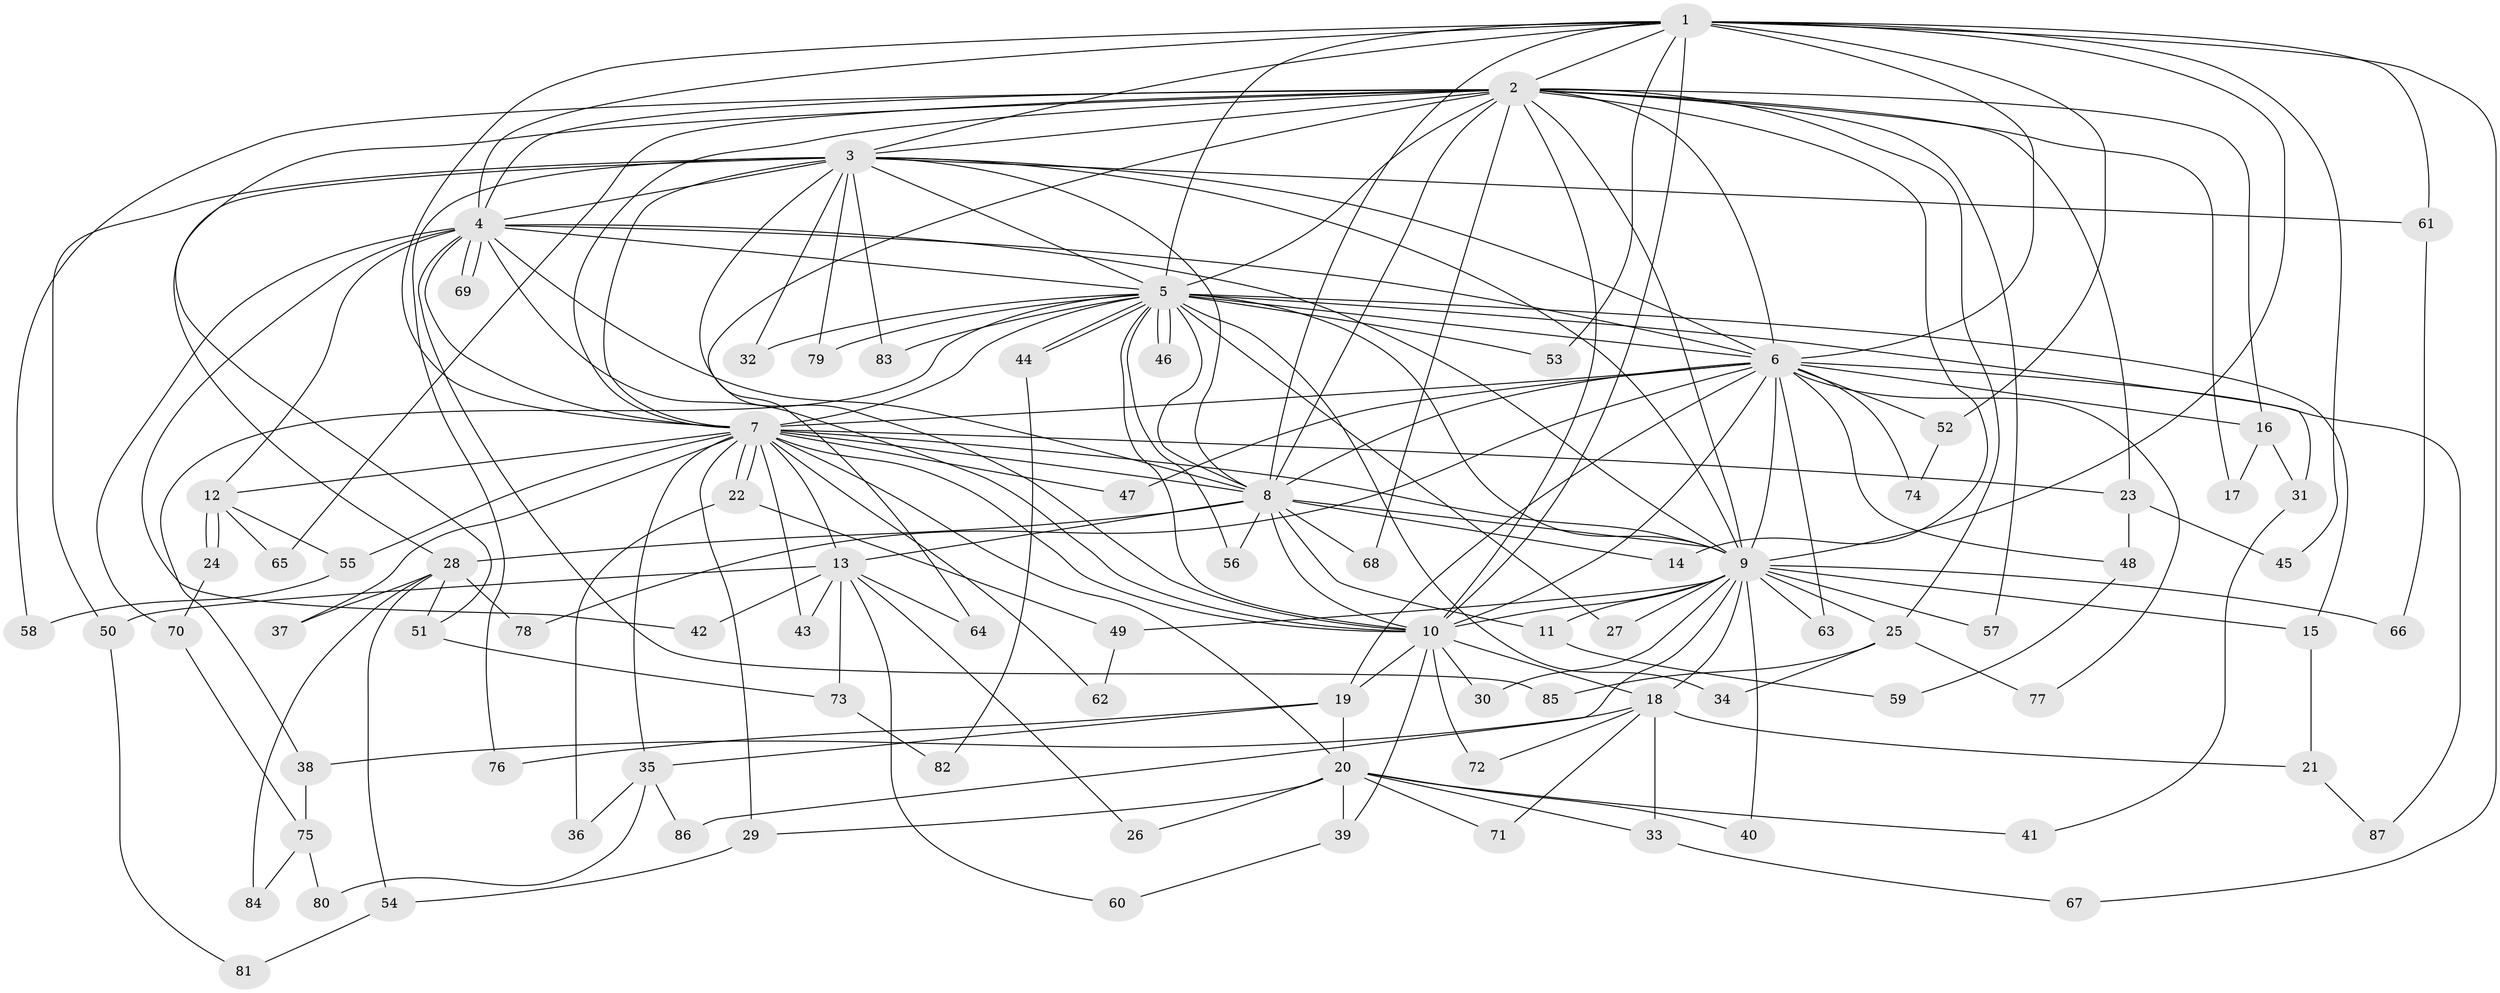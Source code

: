// coarse degree distribution, {19: 0.01818181818181818, 17: 0.03636363636363636, 10: 0.01818181818181818, 3: 0.3090909090909091, 2: 0.2909090909090909, 18: 0.03636363636363636, 6: 0.03636363636363636, 9: 0.01818181818181818, 8: 0.01818181818181818, 4: 0.05454545454545454, 1: 0.05454545454545454, 5: 0.07272727272727272, 16: 0.01818181818181818, 12: 0.01818181818181818}
// Generated by graph-tools (version 1.1) at 2025/36/03/04/25 23:36:32]
// undirected, 87 vertices, 199 edges
graph export_dot {
  node [color=gray90,style=filled];
  1;
  2;
  3;
  4;
  5;
  6;
  7;
  8;
  9;
  10;
  11;
  12;
  13;
  14;
  15;
  16;
  17;
  18;
  19;
  20;
  21;
  22;
  23;
  24;
  25;
  26;
  27;
  28;
  29;
  30;
  31;
  32;
  33;
  34;
  35;
  36;
  37;
  38;
  39;
  40;
  41;
  42;
  43;
  44;
  45;
  46;
  47;
  48;
  49;
  50;
  51;
  52;
  53;
  54;
  55;
  56;
  57;
  58;
  59;
  60;
  61;
  62;
  63;
  64;
  65;
  66;
  67;
  68;
  69;
  70;
  71;
  72;
  73;
  74;
  75;
  76;
  77;
  78;
  79;
  80;
  81;
  82;
  83;
  84;
  85;
  86;
  87;
  1 -- 2;
  1 -- 3;
  1 -- 4;
  1 -- 5;
  1 -- 6;
  1 -- 7;
  1 -- 8;
  1 -- 9;
  1 -- 10;
  1 -- 45;
  1 -- 52;
  1 -- 53;
  1 -- 61;
  1 -- 67;
  2 -- 3;
  2 -- 4;
  2 -- 5;
  2 -- 6;
  2 -- 7;
  2 -- 8;
  2 -- 9;
  2 -- 10;
  2 -- 14;
  2 -- 16;
  2 -- 17;
  2 -- 23;
  2 -- 25;
  2 -- 51;
  2 -- 57;
  2 -- 58;
  2 -- 64;
  2 -- 65;
  2 -- 68;
  3 -- 4;
  3 -- 5;
  3 -- 6;
  3 -- 7;
  3 -- 8;
  3 -- 9;
  3 -- 10;
  3 -- 28;
  3 -- 32;
  3 -- 50;
  3 -- 61;
  3 -- 76;
  3 -- 79;
  3 -- 83;
  4 -- 5;
  4 -- 6;
  4 -- 7;
  4 -- 8;
  4 -- 9;
  4 -- 10;
  4 -- 12;
  4 -- 42;
  4 -- 69;
  4 -- 69;
  4 -- 70;
  4 -- 85;
  5 -- 6;
  5 -- 7;
  5 -- 8;
  5 -- 9;
  5 -- 10;
  5 -- 15;
  5 -- 27;
  5 -- 31;
  5 -- 32;
  5 -- 34;
  5 -- 38;
  5 -- 44;
  5 -- 44;
  5 -- 46;
  5 -- 46;
  5 -- 53;
  5 -- 56;
  5 -- 79;
  5 -- 83;
  6 -- 7;
  6 -- 8;
  6 -- 9;
  6 -- 10;
  6 -- 16;
  6 -- 19;
  6 -- 47;
  6 -- 48;
  6 -- 52;
  6 -- 63;
  6 -- 74;
  6 -- 77;
  6 -- 78;
  6 -- 87;
  7 -- 8;
  7 -- 9;
  7 -- 10;
  7 -- 12;
  7 -- 13;
  7 -- 20;
  7 -- 22;
  7 -- 22;
  7 -- 23;
  7 -- 29;
  7 -- 35;
  7 -- 37;
  7 -- 43;
  7 -- 47;
  7 -- 55;
  7 -- 62;
  8 -- 9;
  8 -- 10;
  8 -- 11;
  8 -- 13;
  8 -- 14;
  8 -- 28;
  8 -- 56;
  8 -- 68;
  9 -- 10;
  9 -- 11;
  9 -- 15;
  9 -- 18;
  9 -- 25;
  9 -- 27;
  9 -- 30;
  9 -- 40;
  9 -- 49;
  9 -- 57;
  9 -- 63;
  9 -- 66;
  9 -- 86;
  10 -- 18;
  10 -- 19;
  10 -- 30;
  10 -- 39;
  10 -- 72;
  11 -- 59;
  12 -- 24;
  12 -- 24;
  12 -- 55;
  12 -- 65;
  13 -- 26;
  13 -- 42;
  13 -- 43;
  13 -- 50;
  13 -- 60;
  13 -- 64;
  13 -- 73;
  15 -- 21;
  16 -- 17;
  16 -- 31;
  18 -- 21;
  18 -- 33;
  18 -- 38;
  18 -- 71;
  18 -- 72;
  19 -- 20;
  19 -- 35;
  19 -- 76;
  20 -- 26;
  20 -- 29;
  20 -- 33;
  20 -- 39;
  20 -- 40;
  20 -- 41;
  20 -- 71;
  21 -- 87;
  22 -- 36;
  22 -- 49;
  23 -- 45;
  23 -- 48;
  24 -- 70;
  25 -- 34;
  25 -- 77;
  25 -- 85;
  28 -- 37;
  28 -- 51;
  28 -- 54;
  28 -- 78;
  28 -- 84;
  29 -- 54;
  31 -- 41;
  33 -- 67;
  35 -- 36;
  35 -- 80;
  35 -- 86;
  38 -- 75;
  39 -- 60;
  44 -- 82;
  48 -- 59;
  49 -- 62;
  50 -- 81;
  51 -- 73;
  52 -- 74;
  54 -- 81;
  55 -- 58;
  61 -- 66;
  70 -- 75;
  73 -- 82;
  75 -- 80;
  75 -- 84;
}

